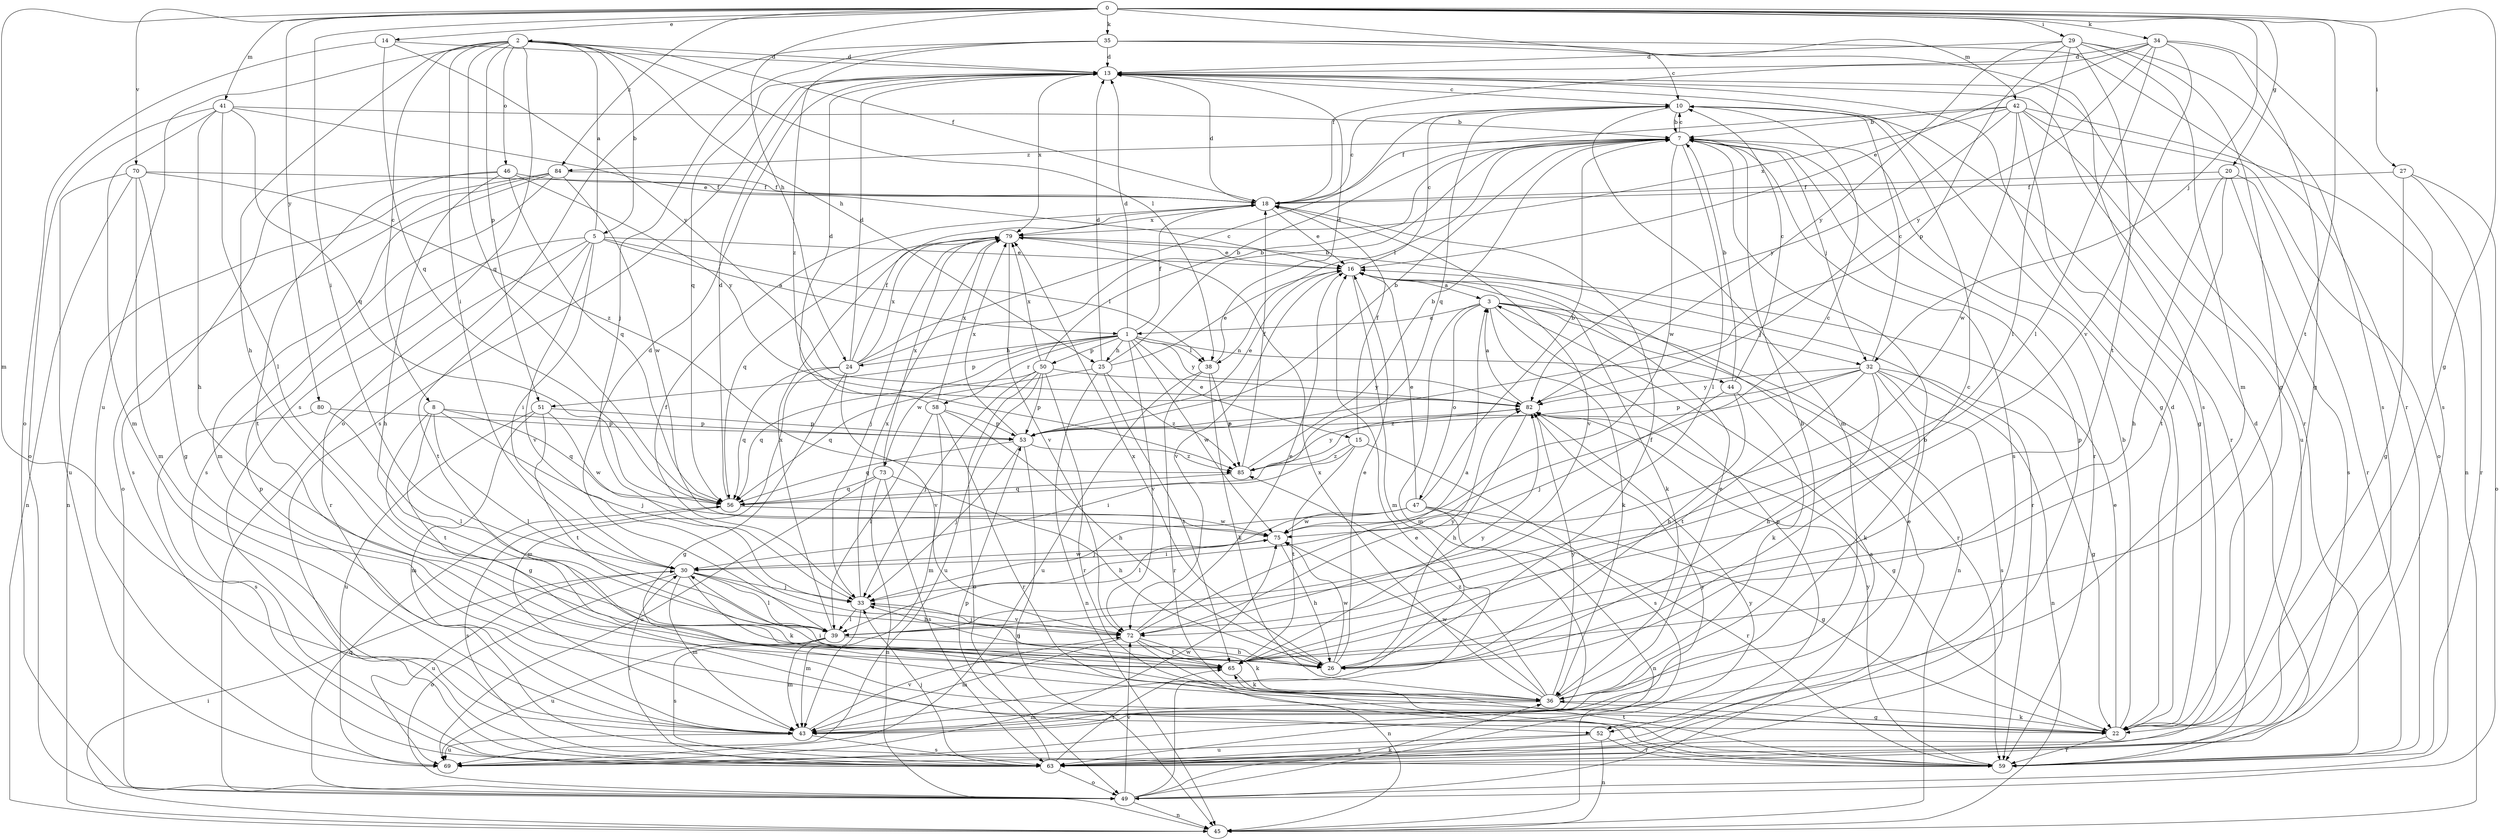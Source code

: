 strict digraph  {
0;
1;
2;
3;
5;
7;
8;
10;
13;
14;
15;
16;
18;
20;
22;
24;
25;
26;
27;
29;
30;
32;
33;
34;
35;
36;
38;
39;
41;
42;
43;
44;
45;
46;
47;
49;
50;
51;
52;
53;
56;
58;
59;
63;
65;
69;
70;
72;
73;
75;
79;
80;
82;
84;
85;
0 -> 14  [label=e];
0 -> 20  [label=g];
0 -> 22  [label=g];
0 -> 24  [label=h];
0 -> 27  [label=i];
0 -> 29  [label=i];
0 -> 30  [label=i];
0 -> 32  [label=j];
0 -> 34  [label=k];
0 -> 35  [label=k];
0 -> 41  [label=m];
0 -> 42  [label=m];
0 -> 43  [label=m];
0 -> 65  [label=t];
0 -> 70  [label=v];
0 -> 80  [label=y];
0 -> 84  [label=z];
1 -> 13  [label=d];
1 -> 15  [label=e];
1 -> 18  [label=f];
1 -> 24  [label=h];
1 -> 25  [label=h];
1 -> 38  [label=l];
1 -> 44  [label=n];
1 -> 50  [label=p];
1 -> 51  [label=p];
1 -> 58  [label=r];
1 -> 72  [label=v];
1 -> 73  [label=w];
1 -> 75  [label=w];
1 -> 82  [label=y];
2 -> 5  [label=b];
2 -> 8  [label=c];
2 -> 13  [label=d];
2 -> 18  [label=f];
2 -> 25  [label=h];
2 -> 26  [label=h];
2 -> 30  [label=i];
2 -> 38  [label=l];
2 -> 46  [label=o];
2 -> 51  [label=p];
2 -> 56  [label=q];
2 -> 63  [label=s];
2 -> 69  [label=u];
3 -> 1  [label=a];
3 -> 32  [label=j];
3 -> 36  [label=k];
3 -> 43  [label=m];
3 -> 45  [label=n];
3 -> 47  [label=o];
3 -> 52  [label=p];
3 -> 59  [label=r];
5 -> 1  [label=a];
5 -> 2  [label=a];
5 -> 16  [label=e];
5 -> 30  [label=i];
5 -> 38  [label=l];
5 -> 52  [label=p];
5 -> 59  [label=r];
5 -> 65  [label=t];
5 -> 72  [label=v];
7 -> 10  [label=c];
7 -> 32  [label=j];
7 -> 38  [label=l];
7 -> 39  [label=l];
7 -> 52  [label=p];
7 -> 59  [label=r];
7 -> 63  [label=s];
7 -> 75  [label=w];
7 -> 84  [label=z];
8 -> 22  [label=g];
8 -> 33  [label=j];
8 -> 39  [label=l];
8 -> 53  [label=p];
8 -> 56  [label=q];
8 -> 65  [label=t];
10 -> 7  [label=b];
10 -> 43  [label=m];
10 -> 56  [label=q];
10 -> 59  [label=r];
13 -> 10  [label=c];
13 -> 22  [label=g];
13 -> 56  [label=q];
13 -> 59  [label=r];
13 -> 63  [label=s];
13 -> 79  [label=x];
14 -> 13  [label=d];
14 -> 49  [label=o];
14 -> 56  [label=q];
14 -> 82  [label=y];
15 -> 18  [label=f];
15 -> 30  [label=i];
15 -> 63  [label=s];
15 -> 65  [label=t];
15 -> 85  [label=z];
16 -> 3  [label=a];
16 -> 10  [label=c];
16 -> 36  [label=k];
16 -> 43  [label=m];
16 -> 72  [label=v];
18 -> 10  [label=c];
18 -> 13  [label=d];
18 -> 16  [label=e];
18 -> 72  [label=v];
18 -> 79  [label=x];
20 -> 18  [label=f];
20 -> 26  [label=h];
20 -> 59  [label=r];
20 -> 63  [label=s];
20 -> 65  [label=t];
22 -> 7  [label=b];
22 -> 13  [label=d];
22 -> 16  [label=e];
22 -> 36  [label=k];
22 -> 59  [label=r];
24 -> 7  [label=b];
24 -> 10  [label=c];
24 -> 13  [label=d];
24 -> 18  [label=f];
24 -> 22  [label=g];
24 -> 43  [label=m];
24 -> 56  [label=q];
24 -> 72  [label=v];
24 -> 79  [label=x];
25 -> 7  [label=b];
25 -> 13  [label=d];
25 -> 16  [label=e];
25 -> 45  [label=n];
25 -> 56  [label=q];
25 -> 65  [label=t];
25 -> 85  [label=z];
26 -> 10  [label=c];
26 -> 16  [label=e];
26 -> 18  [label=f];
26 -> 75  [label=w];
26 -> 79  [label=x];
27 -> 18  [label=f];
27 -> 22  [label=g];
27 -> 49  [label=o];
27 -> 59  [label=r];
29 -> 13  [label=d];
29 -> 22  [label=g];
29 -> 39  [label=l];
29 -> 43  [label=m];
29 -> 53  [label=p];
29 -> 63  [label=s];
29 -> 65  [label=t];
29 -> 82  [label=y];
30 -> 26  [label=h];
30 -> 33  [label=j];
30 -> 36  [label=k];
30 -> 39  [label=l];
30 -> 43  [label=m];
30 -> 49  [label=o];
30 -> 69  [label=u];
30 -> 75  [label=w];
32 -> 10  [label=c];
32 -> 22  [label=g];
32 -> 26  [label=h];
32 -> 36  [label=k];
32 -> 45  [label=n];
32 -> 53  [label=p];
32 -> 63  [label=s];
32 -> 65  [label=t];
32 -> 82  [label=y];
32 -> 85  [label=z];
33 -> 18  [label=f];
33 -> 39  [label=l];
33 -> 43  [label=m];
33 -> 72  [label=v];
33 -> 79  [label=x];
34 -> 13  [label=d];
34 -> 16  [label=e];
34 -> 18  [label=f];
34 -> 22  [label=g];
34 -> 39  [label=l];
34 -> 63  [label=s];
34 -> 72  [label=v];
34 -> 82  [label=y];
35 -> 10  [label=c];
35 -> 13  [label=d];
35 -> 33  [label=j];
35 -> 49  [label=o];
35 -> 59  [label=r];
35 -> 63  [label=s];
35 -> 85  [label=z];
36 -> 7  [label=b];
36 -> 16  [label=e];
36 -> 22  [label=g];
36 -> 30  [label=i];
36 -> 43  [label=m];
36 -> 75  [label=w];
36 -> 79  [label=x];
36 -> 82  [label=y];
36 -> 85  [label=z];
38 -> 13  [label=d];
38 -> 36  [label=k];
38 -> 59  [label=r];
38 -> 69  [label=u];
38 -> 85  [label=z];
39 -> 13  [label=d];
39 -> 26  [label=h];
39 -> 43  [label=m];
39 -> 63  [label=s];
39 -> 69  [label=u];
39 -> 79  [label=x];
41 -> 7  [label=b];
41 -> 16  [label=e];
41 -> 26  [label=h];
41 -> 39  [label=l];
41 -> 43  [label=m];
41 -> 49  [label=o];
41 -> 56  [label=q];
42 -> 7  [label=b];
42 -> 18  [label=f];
42 -> 22  [label=g];
42 -> 45  [label=n];
42 -> 49  [label=o];
42 -> 69  [label=u];
42 -> 75  [label=w];
42 -> 79  [label=x];
42 -> 82  [label=y];
43 -> 7  [label=b];
43 -> 63  [label=s];
43 -> 69  [label=u];
43 -> 72  [label=v];
44 -> 7  [label=b];
44 -> 10  [label=c];
44 -> 26  [label=h];
44 -> 33  [label=j];
44 -> 36  [label=k];
45 -> 30  [label=i];
46 -> 18  [label=f];
46 -> 26  [label=h];
46 -> 56  [label=q];
46 -> 63  [label=s];
46 -> 65  [label=t];
46 -> 82  [label=y];
47 -> 7  [label=b];
47 -> 16  [label=e];
47 -> 22  [label=g];
47 -> 33  [label=j];
47 -> 39  [label=l];
47 -> 45  [label=n];
47 -> 59  [label=r];
47 -> 75  [label=w];
49 -> 3  [label=a];
49 -> 16  [label=e];
49 -> 36  [label=k];
49 -> 45  [label=n];
49 -> 56  [label=q];
49 -> 72  [label=v];
49 -> 82  [label=y];
50 -> 7  [label=b];
50 -> 33  [label=j];
50 -> 49  [label=o];
50 -> 53  [label=p];
50 -> 56  [label=q];
50 -> 59  [label=r];
50 -> 69  [label=u];
50 -> 79  [label=x];
50 -> 82  [label=y];
51 -> 43  [label=m];
51 -> 53  [label=p];
51 -> 65  [label=t];
51 -> 69  [label=u];
51 -> 75  [label=w];
52 -> 45  [label=n];
52 -> 59  [label=r];
52 -> 63  [label=s];
52 -> 69  [label=u];
53 -> 7  [label=b];
53 -> 16  [label=e];
53 -> 33  [label=j];
53 -> 45  [label=n];
53 -> 56  [label=q];
53 -> 79  [label=x];
53 -> 85  [label=z];
56 -> 13  [label=d];
56 -> 63  [label=s];
56 -> 75  [label=w];
58 -> 13  [label=d];
58 -> 26  [label=h];
58 -> 39  [label=l];
58 -> 43  [label=m];
58 -> 53  [label=p];
58 -> 59  [label=r];
58 -> 79  [label=x];
59 -> 13  [label=d];
59 -> 65  [label=t];
59 -> 82  [label=y];
63 -> 16  [label=e];
63 -> 30  [label=i];
63 -> 33  [label=j];
63 -> 49  [label=o];
63 -> 53  [label=p];
63 -> 65  [label=t];
65 -> 33  [label=j];
65 -> 36  [label=k];
65 -> 82  [label=y];
69 -> 75  [label=w];
69 -> 82  [label=y];
70 -> 18  [label=f];
70 -> 22  [label=g];
70 -> 43  [label=m];
70 -> 45  [label=n];
70 -> 69  [label=u];
70 -> 85  [label=z];
72 -> 3  [label=a];
72 -> 16  [label=e];
72 -> 33  [label=j];
72 -> 36  [label=k];
72 -> 43  [label=m];
72 -> 45  [label=n];
72 -> 65  [label=t];
72 -> 82  [label=y];
73 -> 26  [label=h];
73 -> 45  [label=n];
73 -> 56  [label=q];
73 -> 63  [label=s];
73 -> 69  [label=u];
73 -> 79  [label=x];
75 -> 10  [label=c];
75 -> 26  [label=h];
75 -> 30  [label=i];
79 -> 16  [label=e];
79 -> 33  [label=j];
79 -> 56  [label=q];
79 -> 59  [label=r];
79 -> 72  [label=v];
80 -> 39  [label=l];
80 -> 53  [label=p];
80 -> 63  [label=s];
82 -> 3  [label=a];
82 -> 22  [label=g];
82 -> 26  [label=h];
82 -> 53  [label=p];
84 -> 18  [label=f];
84 -> 43  [label=m];
84 -> 45  [label=n];
84 -> 49  [label=o];
84 -> 63  [label=s];
84 -> 75  [label=w];
85 -> 7  [label=b];
85 -> 18  [label=f];
85 -> 56  [label=q];
85 -> 82  [label=y];
}
